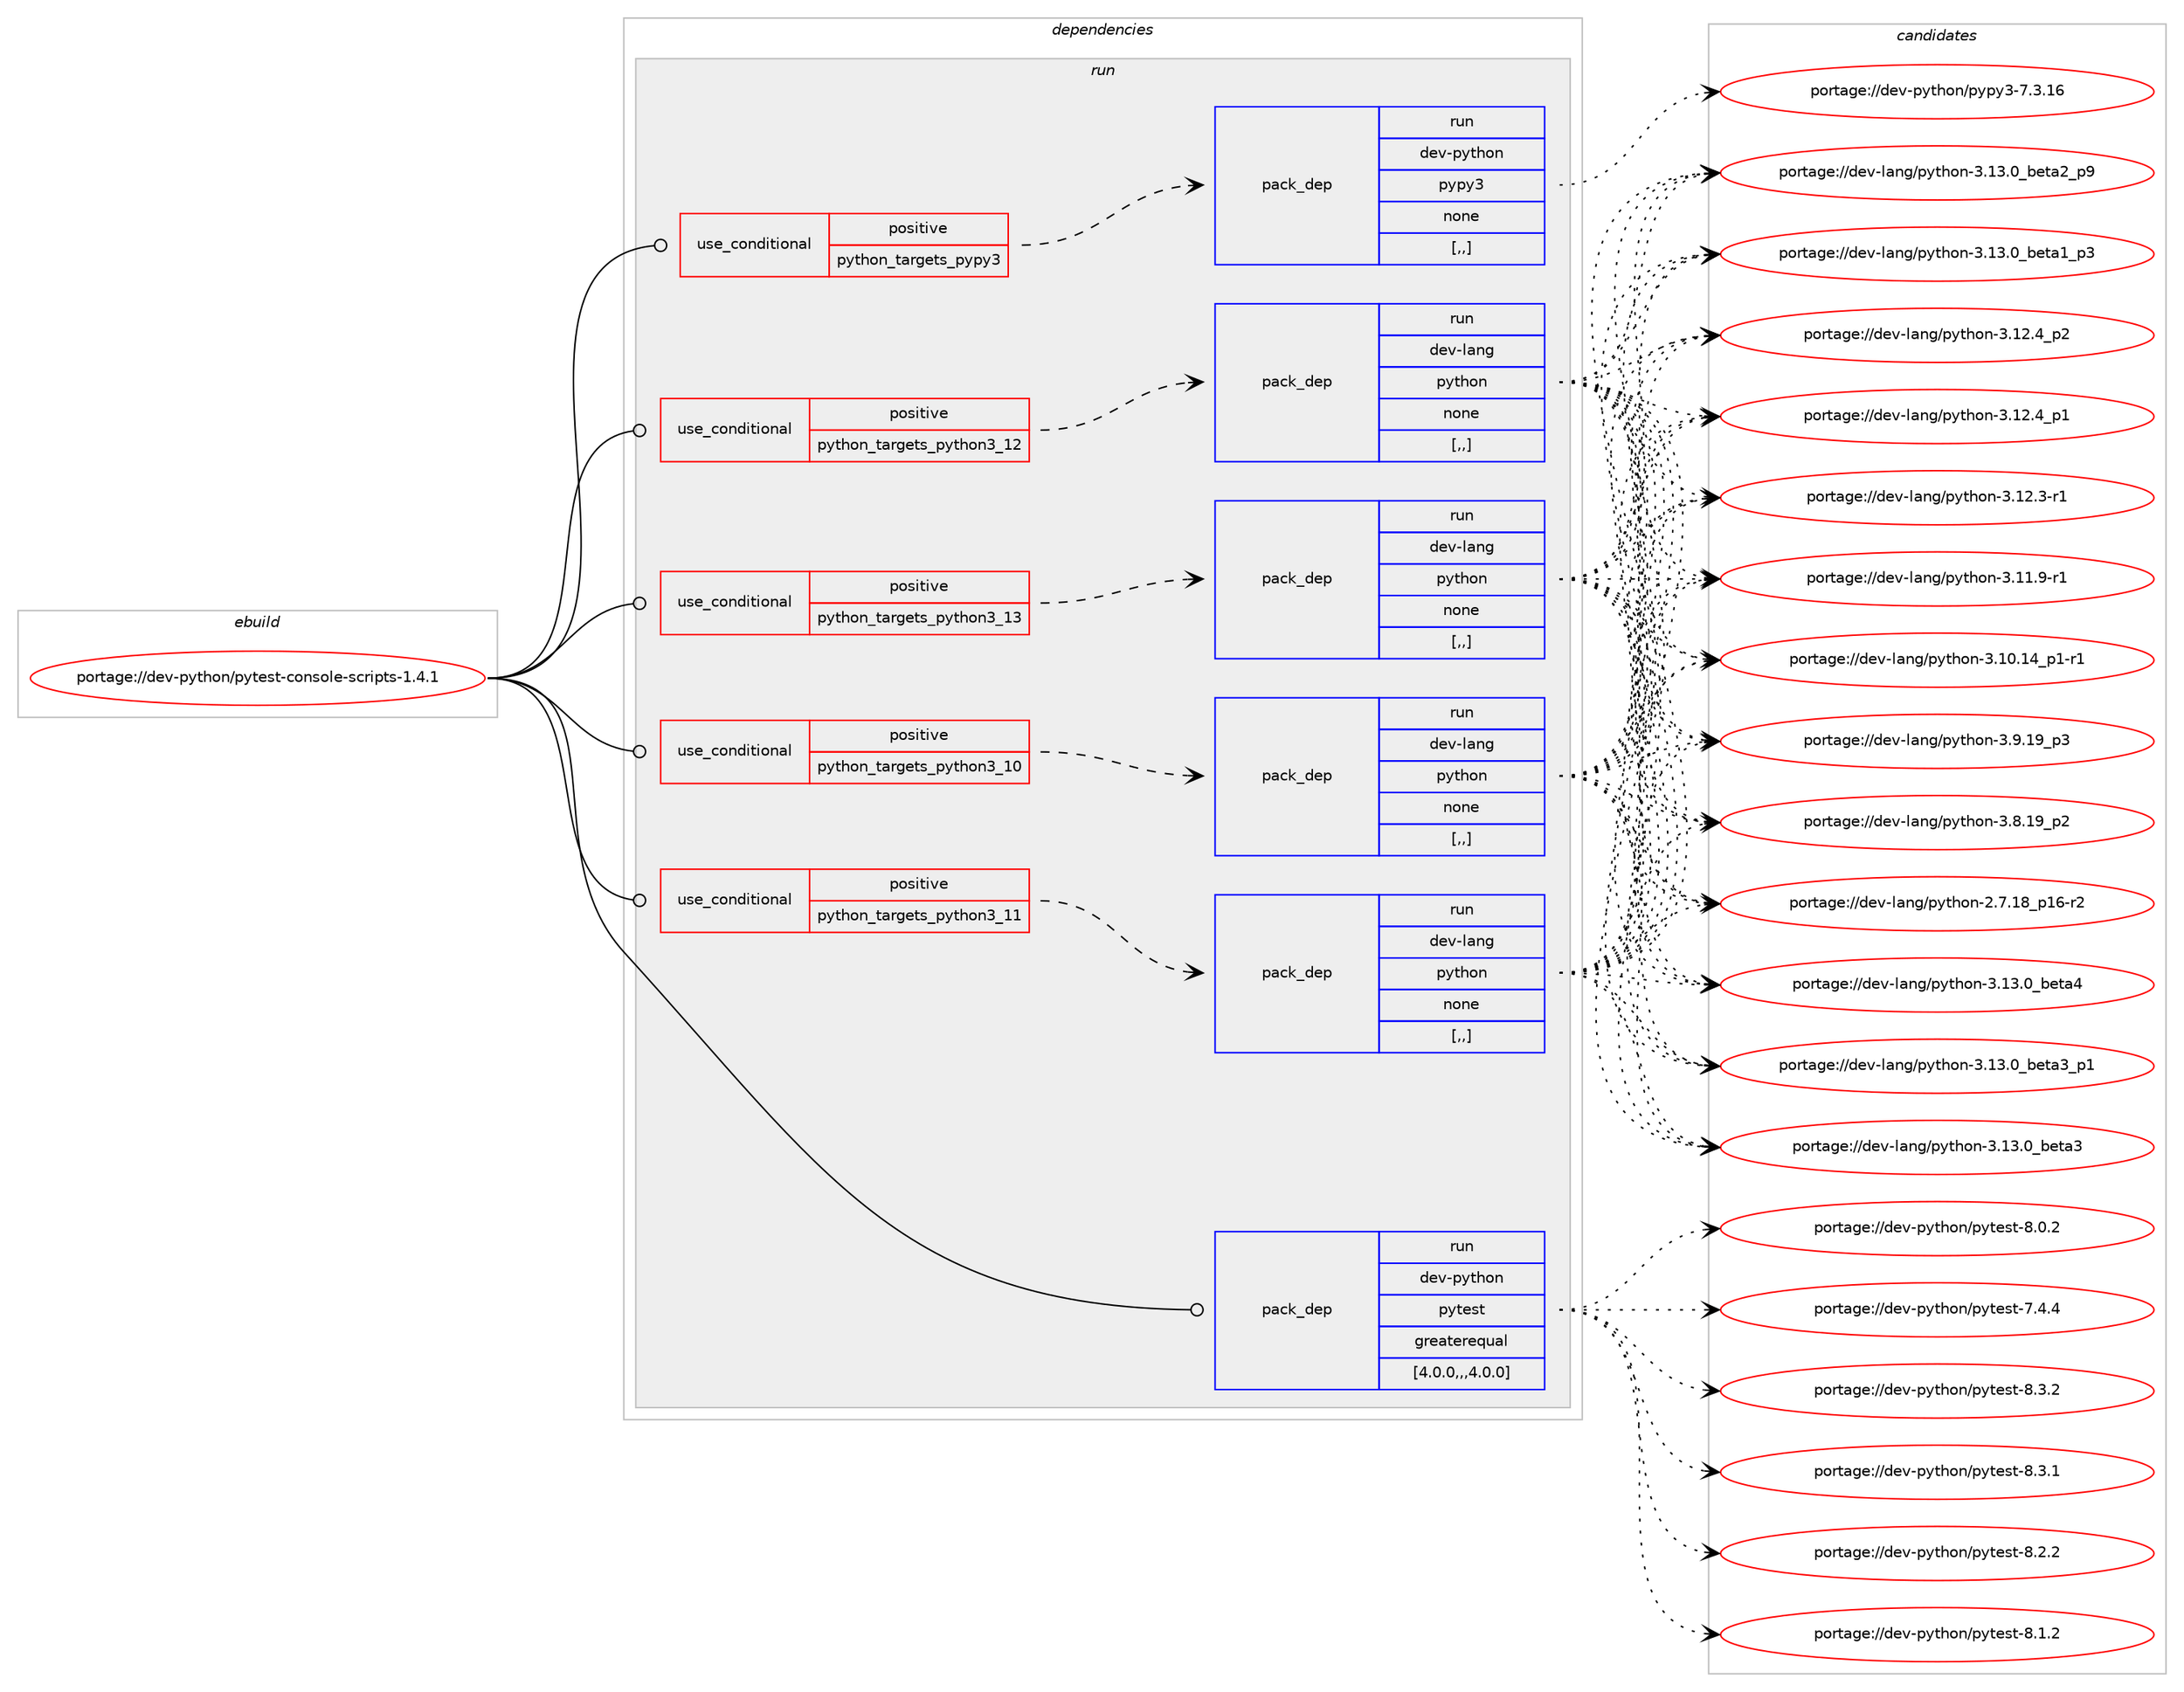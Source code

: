 digraph prolog {

# *************
# Graph options
# *************

newrank=true;
concentrate=true;
compound=true;
graph [rankdir=LR,fontname=Helvetica,fontsize=10,ranksep=1.5];#, ranksep=2.5, nodesep=0.2];
edge  [arrowhead=vee];
node  [fontname=Helvetica,fontsize=10];

# **********
# The ebuild
# **********

subgraph cluster_leftcol {
color=gray;
label=<<i>ebuild</i>>;
id [label="portage://dev-python/pytest-console-scripts-1.4.1", color=red, width=4, href="../dev-python/pytest-console-scripts-1.4.1.svg"];
}

# ****************
# The dependencies
# ****************

subgraph cluster_midcol {
color=gray;
label=<<i>dependencies</i>>;
subgraph cluster_compile {
fillcolor="#eeeeee";
style=filled;
label=<<i>compile</i>>;
}
subgraph cluster_compileandrun {
fillcolor="#eeeeee";
style=filled;
label=<<i>compile and run</i>>;
}
subgraph cluster_run {
fillcolor="#eeeeee";
style=filled;
label=<<i>run</i>>;
subgraph cond37881 {
dependency159100 [label=<<TABLE BORDER="0" CELLBORDER="1" CELLSPACING="0" CELLPADDING="4"><TR><TD ROWSPAN="3" CELLPADDING="10">use_conditional</TD></TR><TR><TD>positive</TD></TR><TR><TD>python_targets_pypy3</TD></TR></TABLE>>, shape=none, color=red];
subgraph pack119950 {
dependency159101 [label=<<TABLE BORDER="0" CELLBORDER="1" CELLSPACING="0" CELLPADDING="4" WIDTH="220"><TR><TD ROWSPAN="6" CELLPADDING="30">pack_dep</TD></TR><TR><TD WIDTH="110">run</TD></TR><TR><TD>dev-python</TD></TR><TR><TD>pypy3</TD></TR><TR><TD>none</TD></TR><TR><TD>[,,]</TD></TR></TABLE>>, shape=none, color=blue];
}
dependency159100:e -> dependency159101:w [weight=20,style="dashed",arrowhead="vee"];
}
id:e -> dependency159100:w [weight=20,style="solid",arrowhead="odot"];
subgraph cond37882 {
dependency159102 [label=<<TABLE BORDER="0" CELLBORDER="1" CELLSPACING="0" CELLPADDING="4"><TR><TD ROWSPAN="3" CELLPADDING="10">use_conditional</TD></TR><TR><TD>positive</TD></TR><TR><TD>python_targets_python3_10</TD></TR></TABLE>>, shape=none, color=red];
subgraph pack119951 {
dependency159103 [label=<<TABLE BORDER="0" CELLBORDER="1" CELLSPACING="0" CELLPADDING="4" WIDTH="220"><TR><TD ROWSPAN="6" CELLPADDING="30">pack_dep</TD></TR><TR><TD WIDTH="110">run</TD></TR><TR><TD>dev-lang</TD></TR><TR><TD>python</TD></TR><TR><TD>none</TD></TR><TR><TD>[,,]</TD></TR></TABLE>>, shape=none, color=blue];
}
dependency159102:e -> dependency159103:w [weight=20,style="dashed",arrowhead="vee"];
}
id:e -> dependency159102:w [weight=20,style="solid",arrowhead="odot"];
subgraph cond37883 {
dependency159104 [label=<<TABLE BORDER="0" CELLBORDER="1" CELLSPACING="0" CELLPADDING="4"><TR><TD ROWSPAN="3" CELLPADDING="10">use_conditional</TD></TR><TR><TD>positive</TD></TR><TR><TD>python_targets_python3_11</TD></TR></TABLE>>, shape=none, color=red];
subgraph pack119952 {
dependency159105 [label=<<TABLE BORDER="0" CELLBORDER="1" CELLSPACING="0" CELLPADDING="4" WIDTH="220"><TR><TD ROWSPAN="6" CELLPADDING="30">pack_dep</TD></TR><TR><TD WIDTH="110">run</TD></TR><TR><TD>dev-lang</TD></TR><TR><TD>python</TD></TR><TR><TD>none</TD></TR><TR><TD>[,,]</TD></TR></TABLE>>, shape=none, color=blue];
}
dependency159104:e -> dependency159105:w [weight=20,style="dashed",arrowhead="vee"];
}
id:e -> dependency159104:w [weight=20,style="solid",arrowhead="odot"];
subgraph cond37884 {
dependency159106 [label=<<TABLE BORDER="0" CELLBORDER="1" CELLSPACING="0" CELLPADDING="4"><TR><TD ROWSPAN="3" CELLPADDING="10">use_conditional</TD></TR><TR><TD>positive</TD></TR><TR><TD>python_targets_python3_12</TD></TR></TABLE>>, shape=none, color=red];
subgraph pack119953 {
dependency159107 [label=<<TABLE BORDER="0" CELLBORDER="1" CELLSPACING="0" CELLPADDING="4" WIDTH="220"><TR><TD ROWSPAN="6" CELLPADDING="30">pack_dep</TD></TR><TR><TD WIDTH="110">run</TD></TR><TR><TD>dev-lang</TD></TR><TR><TD>python</TD></TR><TR><TD>none</TD></TR><TR><TD>[,,]</TD></TR></TABLE>>, shape=none, color=blue];
}
dependency159106:e -> dependency159107:w [weight=20,style="dashed",arrowhead="vee"];
}
id:e -> dependency159106:w [weight=20,style="solid",arrowhead="odot"];
subgraph cond37885 {
dependency159108 [label=<<TABLE BORDER="0" CELLBORDER="1" CELLSPACING="0" CELLPADDING="4"><TR><TD ROWSPAN="3" CELLPADDING="10">use_conditional</TD></TR><TR><TD>positive</TD></TR><TR><TD>python_targets_python3_13</TD></TR></TABLE>>, shape=none, color=red];
subgraph pack119954 {
dependency159109 [label=<<TABLE BORDER="0" CELLBORDER="1" CELLSPACING="0" CELLPADDING="4" WIDTH="220"><TR><TD ROWSPAN="6" CELLPADDING="30">pack_dep</TD></TR><TR><TD WIDTH="110">run</TD></TR><TR><TD>dev-lang</TD></TR><TR><TD>python</TD></TR><TR><TD>none</TD></TR><TR><TD>[,,]</TD></TR></TABLE>>, shape=none, color=blue];
}
dependency159108:e -> dependency159109:w [weight=20,style="dashed",arrowhead="vee"];
}
id:e -> dependency159108:w [weight=20,style="solid",arrowhead="odot"];
subgraph pack119955 {
dependency159110 [label=<<TABLE BORDER="0" CELLBORDER="1" CELLSPACING="0" CELLPADDING="4" WIDTH="220"><TR><TD ROWSPAN="6" CELLPADDING="30">pack_dep</TD></TR><TR><TD WIDTH="110">run</TD></TR><TR><TD>dev-python</TD></TR><TR><TD>pytest</TD></TR><TR><TD>greaterequal</TD></TR><TR><TD>[4.0.0,,,4.0.0]</TD></TR></TABLE>>, shape=none, color=blue];
}
id:e -> dependency159110:w [weight=20,style="solid",arrowhead="odot"];
}
}

# **************
# The candidates
# **************

subgraph cluster_choices {
rank=same;
color=gray;
label=<<i>candidates</i>>;

subgraph choice119950 {
color=black;
nodesep=1;
choice10010111845112121116104111110471121211121215145554651464954 [label="portage://dev-python/pypy3-7.3.16", color=red, width=4,href="../dev-python/pypy3-7.3.16.svg"];
dependency159101:e -> choice10010111845112121116104111110471121211121215145554651464954:w [style=dotted,weight="100"];
}
subgraph choice119951 {
color=black;
nodesep=1;
choice1001011184510897110103471121211161041111104551464951464895981011169752 [label="portage://dev-lang/python-3.13.0_beta4", color=red, width=4,href="../dev-lang/python-3.13.0_beta4.svg"];
choice10010111845108971101034711212111610411111045514649514648959810111697519511249 [label="portage://dev-lang/python-3.13.0_beta3_p1", color=red, width=4,href="../dev-lang/python-3.13.0_beta3_p1.svg"];
choice1001011184510897110103471121211161041111104551464951464895981011169751 [label="portage://dev-lang/python-3.13.0_beta3", color=red, width=4,href="../dev-lang/python-3.13.0_beta3.svg"];
choice10010111845108971101034711212111610411111045514649514648959810111697509511257 [label="portage://dev-lang/python-3.13.0_beta2_p9", color=red, width=4,href="../dev-lang/python-3.13.0_beta2_p9.svg"];
choice10010111845108971101034711212111610411111045514649514648959810111697499511251 [label="portage://dev-lang/python-3.13.0_beta1_p3", color=red, width=4,href="../dev-lang/python-3.13.0_beta1_p3.svg"];
choice100101118451089711010347112121116104111110455146495046529511250 [label="portage://dev-lang/python-3.12.4_p2", color=red, width=4,href="../dev-lang/python-3.12.4_p2.svg"];
choice100101118451089711010347112121116104111110455146495046529511249 [label="portage://dev-lang/python-3.12.4_p1", color=red, width=4,href="../dev-lang/python-3.12.4_p1.svg"];
choice100101118451089711010347112121116104111110455146495046514511449 [label="portage://dev-lang/python-3.12.3-r1", color=red, width=4,href="../dev-lang/python-3.12.3-r1.svg"];
choice100101118451089711010347112121116104111110455146494946574511449 [label="portage://dev-lang/python-3.11.9-r1", color=red, width=4,href="../dev-lang/python-3.11.9-r1.svg"];
choice100101118451089711010347112121116104111110455146494846495295112494511449 [label="portage://dev-lang/python-3.10.14_p1-r1", color=red, width=4,href="../dev-lang/python-3.10.14_p1-r1.svg"];
choice100101118451089711010347112121116104111110455146574649579511251 [label="portage://dev-lang/python-3.9.19_p3", color=red, width=4,href="../dev-lang/python-3.9.19_p3.svg"];
choice100101118451089711010347112121116104111110455146564649579511250 [label="portage://dev-lang/python-3.8.19_p2", color=red, width=4,href="../dev-lang/python-3.8.19_p2.svg"];
choice100101118451089711010347112121116104111110455046554649569511249544511450 [label="portage://dev-lang/python-2.7.18_p16-r2", color=red, width=4,href="../dev-lang/python-2.7.18_p16-r2.svg"];
dependency159103:e -> choice1001011184510897110103471121211161041111104551464951464895981011169752:w [style=dotted,weight="100"];
dependency159103:e -> choice10010111845108971101034711212111610411111045514649514648959810111697519511249:w [style=dotted,weight="100"];
dependency159103:e -> choice1001011184510897110103471121211161041111104551464951464895981011169751:w [style=dotted,weight="100"];
dependency159103:e -> choice10010111845108971101034711212111610411111045514649514648959810111697509511257:w [style=dotted,weight="100"];
dependency159103:e -> choice10010111845108971101034711212111610411111045514649514648959810111697499511251:w [style=dotted,weight="100"];
dependency159103:e -> choice100101118451089711010347112121116104111110455146495046529511250:w [style=dotted,weight="100"];
dependency159103:e -> choice100101118451089711010347112121116104111110455146495046529511249:w [style=dotted,weight="100"];
dependency159103:e -> choice100101118451089711010347112121116104111110455146495046514511449:w [style=dotted,weight="100"];
dependency159103:e -> choice100101118451089711010347112121116104111110455146494946574511449:w [style=dotted,weight="100"];
dependency159103:e -> choice100101118451089711010347112121116104111110455146494846495295112494511449:w [style=dotted,weight="100"];
dependency159103:e -> choice100101118451089711010347112121116104111110455146574649579511251:w [style=dotted,weight="100"];
dependency159103:e -> choice100101118451089711010347112121116104111110455146564649579511250:w [style=dotted,weight="100"];
dependency159103:e -> choice100101118451089711010347112121116104111110455046554649569511249544511450:w [style=dotted,weight="100"];
}
subgraph choice119952 {
color=black;
nodesep=1;
choice1001011184510897110103471121211161041111104551464951464895981011169752 [label="portage://dev-lang/python-3.13.0_beta4", color=red, width=4,href="../dev-lang/python-3.13.0_beta4.svg"];
choice10010111845108971101034711212111610411111045514649514648959810111697519511249 [label="portage://dev-lang/python-3.13.0_beta3_p1", color=red, width=4,href="../dev-lang/python-3.13.0_beta3_p1.svg"];
choice1001011184510897110103471121211161041111104551464951464895981011169751 [label="portage://dev-lang/python-3.13.0_beta3", color=red, width=4,href="../dev-lang/python-3.13.0_beta3.svg"];
choice10010111845108971101034711212111610411111045514649514648959810111697509511257 [label="portage://dev-lang/python-3.13.0_beta2_p9", color=red, width=4,href="../dev-lang/python-3.13.0_beta2_p9.svg"];
choice10010111845108971101034711212111610411111045514649514648959810111697499511251 [label="portage://dev-lang/python-3.13.0_beta1_p3", color=red, width=4,href="../dev-lang/python-3.13.0_beta1_p3.svg"];
choice100101118451089711010347112121116104111110455146495046529511250 [label="portage://dev-lang/python-3.12.4_p2", color=red, width=4,href="../dev-lang/python-3.12.4_p2.svg"];
choice100101118451089711010347112121116104111110455146495046529511249 [label="portage://dev-lang/python-3.12.4_p1", color=red, width=4,href="../dev-lang/python-3.12.4_p1.svg"];
choice100101118451089711010347112121116104111110455146495046514511449 [label="portage://dev-lang/python-3.12.3-r1", color=red, width=4,href="../dev-lang/python-3.12.3-r1.svg"];
choice100101118451089711010347112121116104111110455146494946574511449 [label="portage://dev-lang/python-3.11.9-r1", color=red, width=4,href="../dev-lang/python-3.11.9-r1.svg"];
choice100101118451089711010347112121116104111110455146494846495295112494511449 [label="portage://dev-lang/python-3.10.14_p1-r1", color=red, width=4,href="../dev-lang/python-3.10.14_p1-r1.svg"];
choice100101118451089711010347112121116104111110455146574649579511251 [label="portage://dev-lang/python-3.9.19_p3", color=red, width=4,href="../dev-lang/python-3.9.19_p3.svg"];
choice100101118451089711010347112121116104111110455146564649579511250 [label="portage://dev-lang/python-3.8.19_p2", color=red, width=4,href="../dev-lang/python-3.8.19_p2.svg"];
choice100101118451089711010347112121116104111110455046554649569511249544511450 [label="portage://dev-lang/python-2.7.18_p16-r2", color=red, width=4,href="../dev-lang/python-2.7.18_p16-r2.svg"];
dependency159105:e -> choice1001011184510897110103471121211161041111104551464951464895981011169752:w [style=dotted,weight="100"];
dependency159105:e -> choice10010111845108971101034711212111610411111045514649514648959810111697519511249:w [style=dotted,weight="100"];
dependency159105:e -> choice1001011184510897110103471121211161041111104551464951464895981011169751:w [style=dotted,weight="100"];
dependency159105:e -> choice10010111845108971101034711212111610411111045514649514648959810111697509511257:w [style=dotted,weight="100"];
dependency159105:e -> choice10010111845108971101034711212111610411111045514649514648959810111697499511251:w [style=dotted,weight="100"];
dependency159105:e -> choice100101118451089711010347112121116104111110455146495046529511250:w [style=dotted,weight="100"];
dependency159105:e -> choice100101118451089711010347112121116104111110455146495046529511249:w [style=dotted,weight="100"];
dependency159105:e -> choice100101118451089711010347112121116104111110455146495046514511449:w [style=dotted,weight="100"];
dependency159105:e -> choice100101118451089711010347112121116104111110455146494946574511449:w [style=dotted,weight="100"];
dependency159105:e -> choice100101118451089711010347112121116104111110455146494846495295112494511449:w [style=dotted,weight="100"];
dependency159105:e -> choice100101118451089711010347112121116104111110455146574649579511251:w [style=dotted,weight="100"];
dependency159105:e -> choice100101118451089711010347112121116104111110455146564649579511250:w [style=dotted,weight="100"];
dependency159105:e -> choice100101118451089711010347112121116104111110455046554649569511249544511450:w [style=dotted,weight="100"];
}
subgraph choice119953 {
color=black;
nodesep=1;
choice1001011184510897110103471121211161041111104551464951464895981011169752 [label="portage://dev-lang/python-3.13.0_beta4", color=red, width=4,href="../dev-lang/python-3.13.0_beta4.svg"];
choice10010111845108971101034711212111610411111045514649514648959810111697519511249 [label="portage://dev-lang/python-3.13.0_beta3_p1", color=red, width=4,href="../dev-lang/python-3.13.0_beta3_p1.svg"];
choice1001011184510897110103471121211161041111104551464951464895981011169751 [label="portage://dev-lang/python-3.13.0_beta3", color=red, width=4,href="../dev-lang/python-3.13.0_beta3.svg"];
choice10010111845108971101034711212111610411111045514649514648959810111697509511257 [label="portage://dev-lang/python-3.13.0_beta2_p9", color=red, width=4,href="../dev-lang/python-3.13.0_beta2_p9.svg"];
choice10010111845108971101034711212111610411111045514649514648959810111697499511251 [label="portage://dev-lang/python-3.13.0_beta1_p3", color=red, width=4,href="../dev-lang/python-3.13.0_beta1_p3.svg"];
choice100101118451089711010347112121116104111110455146495046529511250 [label="portage://dev-lang/python-3.12.4_p2", color=red, width=4,href="../dev-lang/python-3.12.4_p2.svg"];
choice100101118451089711010347112121116104111110455146495046529511249 [label="portage://dev-lang/python-3.12.4_p1", color=red, width=4,href="../dev-lang/python-3.12.4_p1.svg"];
choice100101118451089711010347112121116104111110455146495046514511449 [label="portage://dev-lang/python-3.12.3-r1", color=red, width=4,href="../dev-lang/python-3.12.3-r1.svg"];
choice100101118451089711010347112121116104111110455146494946574511449 [label="portage://dev-lang/python-3.11.9-r1", color=red, width=4,href="../dev-lang/python-3.11.9-r1.svg"];
choice100101118451089711010347112121116104111110455146494846495295112494511449 [label="portage://dev-lang/python-3.10.14_p1-r1", color=red, width=4,href="../dev-lang/python-3.10.14_p1-r1.svg"];
choice100101118451089711010347112121116104111110455146574649579511251 [label="portage://dev-lang/python-3.9.19_p3", color=red, width=4,href="../dev-lang/python-3.9.19_p3.svg"];
choice100101118451089711010347112121116104111110455146564649579511250 [label="portage://dev-lang/python-3.8.19_p2", color=red, width=4,href="../dev-lang/python-3.8.19_p2.svg"];
choice100101118451089711010347112121116104111110455046554649569511249544511450 [label="portage://dev-lang/python-2.7.18_p16-r2", color=red, width=4,href="../dev-lang/python-2.7.18_p16-r2.svg"];
dependency159107:e -> choice1001011184510897110103471121211161041111104551464951464895981011169752:w [style=dotted,weight="100"];
dependency159107:e -> choice10010111845108971101034711212111610411111045514649514648959810111697519511249:w [style=dotted,weight="100"];
dependency159107:e -> choice1001011184510897110103471121211161041111104551464951464895981011169751:w [style=dotted,weight="100"];
dependency159107:e -> choice10010111845108971101034711212111610411111045514649514648959810111697509511257:w [style=dotted,weight="100"];
dependency159107:e -> choice10010111845108971101034711212111610411111045514649514648959810111697499511251:w [style=dotted,weight="100"];
dependency159107:e -> choice100101118451089711010347112121116104111110455146495046529511250:w [style=dotted,weight="100"];
dependency159107:e -> choice100101118451089711010347112121116104111110455146495046529511249:w [style=dotted,weight="100"];
dependency159107:e -> choice100101118451089711010347112121116104111110455146495046514511449:w [style=dotted,weight="100"];
dependency159107:e -> choice100101118451089711010347112121116104111110455146494946574511449:w [style=dotted,weight="100"];
dependency159107:e -> choice100101118451089711010347112121116104111110455146494846495295112494511449:w [style=dotted,weight="100"];
dependency159107:e -> choice100101118451089711010347112121116104111110455146574649579511251:w [style=dotted,weight="100"];
dependency159107:e -> choice100101118451089711010347112121116104111110455146564649579511250:w [style=dotted,weight="100"];
dependency159107:e -> choice100101118451089711010347112121116104111110455046554649569511249544511450:w [style=dotted,weight="100"];
}
subgraph choice119954 {
color=black;
nodesep=1;
choice1001011184510897110103471121211161041111104551464951464895981011169752 [label="portage://dev-lang/python-3.13.0_beta4", color=red, width=4,href="../dev-lang/python-3.13.0_beta4.svg"];
choice10010111845108971101034711212111610411111045514649514648959810111697519511249 [label="portage://dev-lang/python-3.13.0_beta3_p1", color=red, width=4,href="../dev-lang/python-3.13.0_beta3_p1.svg"];
choice1001011184510897110103471121211161041111104551464951464895981011169751 [label="portage://dev-lang/python-3.13.0_beta3", color=red, width=4,href="../dev-lang/python-3.13.0_beta3.svg"];
choice10010111845108971101034711212111610411111045514649514648959810111697509511257 [label="portage://dev-lang/python-3.13.0_beta2_p9", color=red, width=4,href="../dev-lang/python-3.13.0_beta2_p9.svg"];
choice10010111845108971101034711212111610411111045514649514648959810111697499511251 [label="portage://dev-lang/python-3.13.0_beta1_p3", color=red, width=4,href="../dev-lang/python-3.13.0_beta1_p3.svg"];
choice100101118451089711010347112121116104111110455146495046529511250 [label="portage://dev-lang/python-3.12.4_p2", color=red, width=4,href="../dev-lang/python-3.12.4_p2.svg"];
choice100101118451089711010347112121116104111110455146495046529511249 [label="portage://dev-lang/python-3.12.4_p1", color=red, width=4,href="../dev-lang/python-3.12.4_p1.svg"];
choice100101118451089711010347112121116104111110455146495046514511449 [label="portage://dev-lang/python-3.12.3-r1", color=red, width=4,href="../dev-lang/python-3.12.3-r1.svg"];
choice100101118451089711010347112121116104111110455146494946574511449 [label="portage://dev-lang/python-3.11.9-r1", color=red, width=4,href="../dev-lang/python-3.11.9-r1.svg"];
choice100101118451089711010347112121116104111110455146494846495295112494511449 [label="portage://dev-lang/python-3.10.14_p1-r1", color=red, width=4,href="../dev-lang/python-3.10.14_p1-r1.svg"];
choice100101118451089711010347112121116104111110455146574649579511251 [label="portage://dev-lang/python-3.9.19_p3", color=red, width=4,href="../dev-lang/python-3.9.19_p3.svg"];
choice100101118451089711010347112121116104111110455146564649579511250 [label="portage://dev-lang/python-3.8.19_p2", color=red, width=4,href="../dev-lang/python-3.8.19_p2.svg"];
choice100101118451089711010347112121116104111110455046554649569511249544511450 [label="portage://dev-lang/python-2.7.18_p16-r2", color=red, width=4,href="../dev-lang/python-2.7.18_p16-r2.svg"];
dependency159109:e -> choice1001011184510897110103471121211161041111104551464951464895981011169752:w [style=dotted,weight="100"];
dependency159109:e -> choice10010111845108971101034711212111610411111045514649514648959810111697519511249:w [style=dotted,weight="100"];
dependency159109:e -> choice1001011184510897110103471121211161041111104551464951464895981011169751:w [style=dotted,weight="100"];
dependency159109:e -> choice10010111845108971101034711212111610411111045514649514648959810111697509511257:w [style=dotted,weight="100"];
dependency159109:e -> choice10010111845108971101034711212111610411111045514649514648959810111697499511251:w [style=dotted,weight="100"];
dependency159109:e -> choice100101118451089711010347112121116104111110455146495046529511250:w [style=dotted,weight="100"];
dependency159109:e -> choice100101118451089711010347112121116104111110455146495046529511249:w [style=dotted,weight="100"];
dependency159109:e -> choice100101118451089711010347112121116104111110455146495046514511449:w [style=dotted,weight="100"];
dependency159109:e -> choice100101118451089711010347112121116104111110455146494946574511449:w [style=dotted,weight="100"];
dependency159109:e -> choice100101118451089711010347112121116104111110455146494846495295112494511449:w [style=dotted,weight="100"];
dependency159109:e -> choice100101118451089711010347112121116104111110455146574649579511251:w [style=dotted,weight="100"];
dependency159109:e -> choice100101118451089711010347112121116104111110455146564649579511250:w [style=dotted,weight="100"];
dependency159109:e -> choice100101118451089711010347112121116104111110455046554649569511249544511450:w [style=dotted,weight="100"];
}
subgraph choice119955 {
color=black;
nodesep=1;
choice1001011184511212111610411111047112121116101115116455646514650 [label="portage://dev-python/pytest-8.3.2", color=red, width=4,href="../dev-python/pytest-8.3.2.svg"];
choice1001011184511212111610411111047112121116101115116455646514649 [label="portage://dev-python/pytest-8.3.1", color=red, width=4,href="../dev-python/pytest-8.3.1.svg"];
choice1001011184511212111610411111047112121116101115116455646504650 [label="portage://dev-python/pytest-8.2.2", color=red, width=4,href="../dev-python/pytest-8.2.2.svg"];
choice1001011184511212111610411111047112121116101115116455646494650 [label="portage://dev-python/pytest-8.1.2", color=red, width=4,href="../dev-python/pytest-8.1.2.svg"];
choice1001011184511212111610411111047112121116101115116455646484650 [label="portage://dev-python/pytest-8.0.2", color=red, width=4,href="../dev-python/pytest-8.0.2.svg"];
choice1001011184511212111610411111047112121116101115116455546524652 [label="portage://dev-python/pytest-7.4.4", color=red, width=4,href="../dev-python/pytest-7.4.4.svg"];
dependency159110:e -> choice1001011184511212111610411111047112121116101115116455646514650:w [style=dotted,weight="100"];
dependency159110:e -> choice1001011184511212111610411111047112121116101115116455646514649:w [style=dotted,weight="100"];
dependency159110:e -> choice1001011184511212111610411111047112121116101115116455646504650:w [style=dotted,weight="100"];
dependency159110:e -> choice1001011184511212111610411111047112121116101115116455646494650:w [style=dotted,weight="100"];
dependency159110:e -> choice1001011184511212111610411111047112121116101115116455646484650:w [style=dotted,weight="100"];
dependency159110:e -> choice1001011184511212111610411111047112121116101115116455546524652:w [style=dotted,weight="100"];
}
}

}
